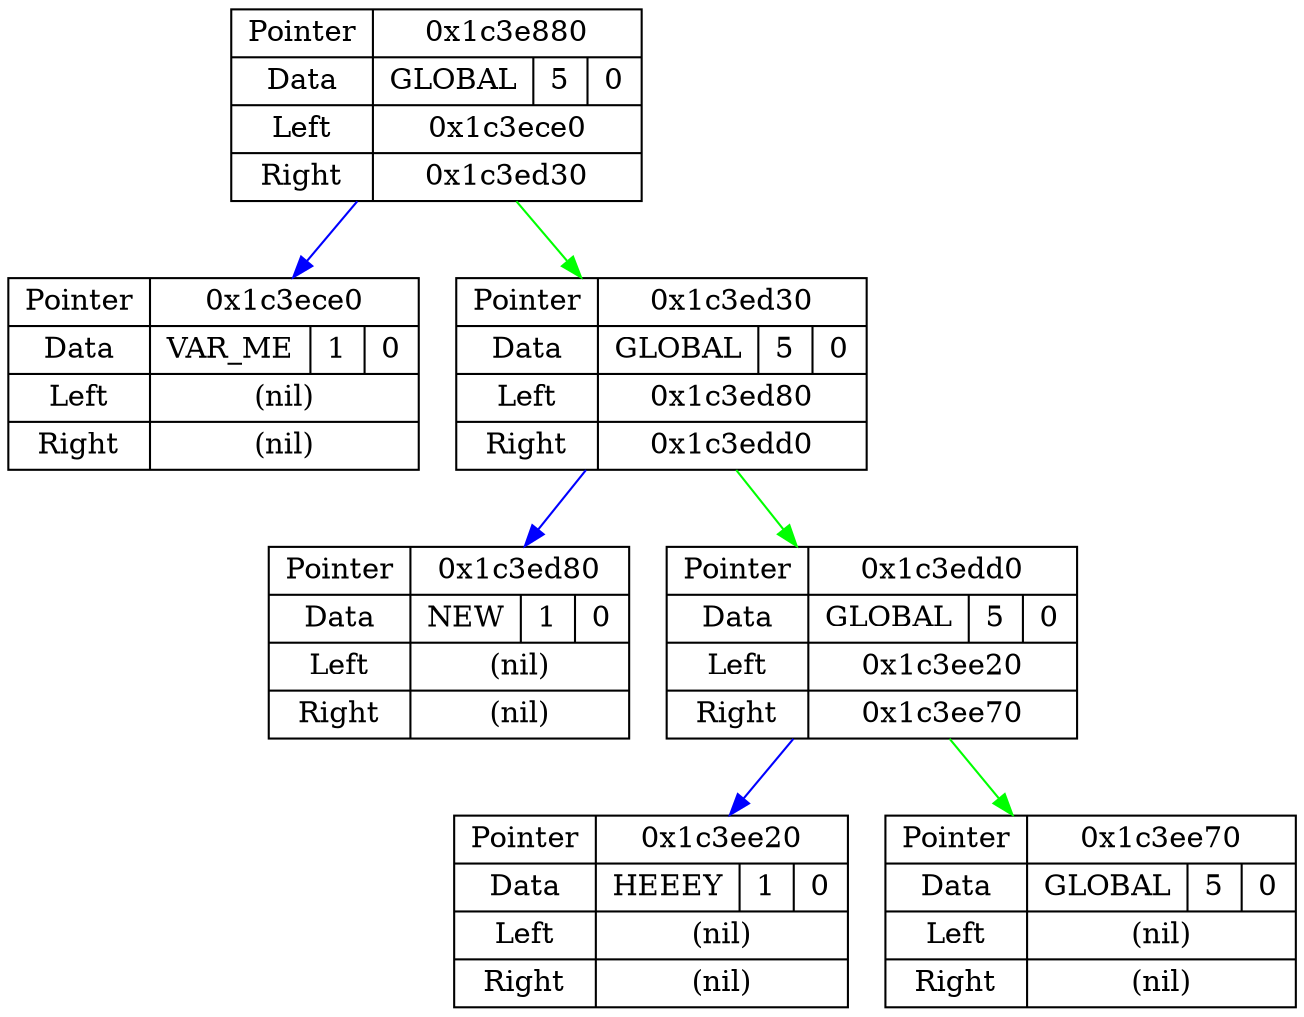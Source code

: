digraph G {
node[shape = record];
29616256  [label = "{ Pointer | Data | Left | Right }  | { 0x1c3e880 | { GLOBAL | 5 | 0 } | 0x1c3ece0 | 0x1c3ed30 }"];
29617376  [label = "{ Pointer | Data | Left | Right }  | { 0x1c3ece0 | { VAR_ME | 1 | 0 } | (nil) | (nil) }"];
29617456  [label = "{ Pointer | Data | Left | Right }  | { 0x1c3ed30 | { GLOBAL | 5 | 0 } | 0x1c3ed80 | 0x1c3edd0 }"];
29617536  [label = "{ Pointer | Data | Left | Right }  | { 0x1c3ed80 | { NEW | 1 | 0 } | (nil) | (nil) }"];
29617616  [label = "{ Pointer | Data | Left | Right }  | { 0x1c3edd0 | { GLOBAL | 5 | 0 } | 0x1c3ee20 | 0x1c3ee70 }"];
29617696  [label = "{ Pointer | Data | Left | Right }  | { 0x1c3ee20 | { HEEEY | 1 | 0 } | (nil) | (nil) }"];
29617776  [label = "{ Pointer | Data | Left | Right }  | { 0x1c3ee70 | { GLOBAL | 5 | 0 } | (nil) | (nil) }"];
29616256 -> 29617376 [color = blue];
29616256 -> 29617456 [color = green];
29617456 -> 29617536 [color = blue];
29617456 -> 29617616 [color = green];
29617616 -> 29617696 [color = blue];
29617616 -> 29617776 [color = green];
}

